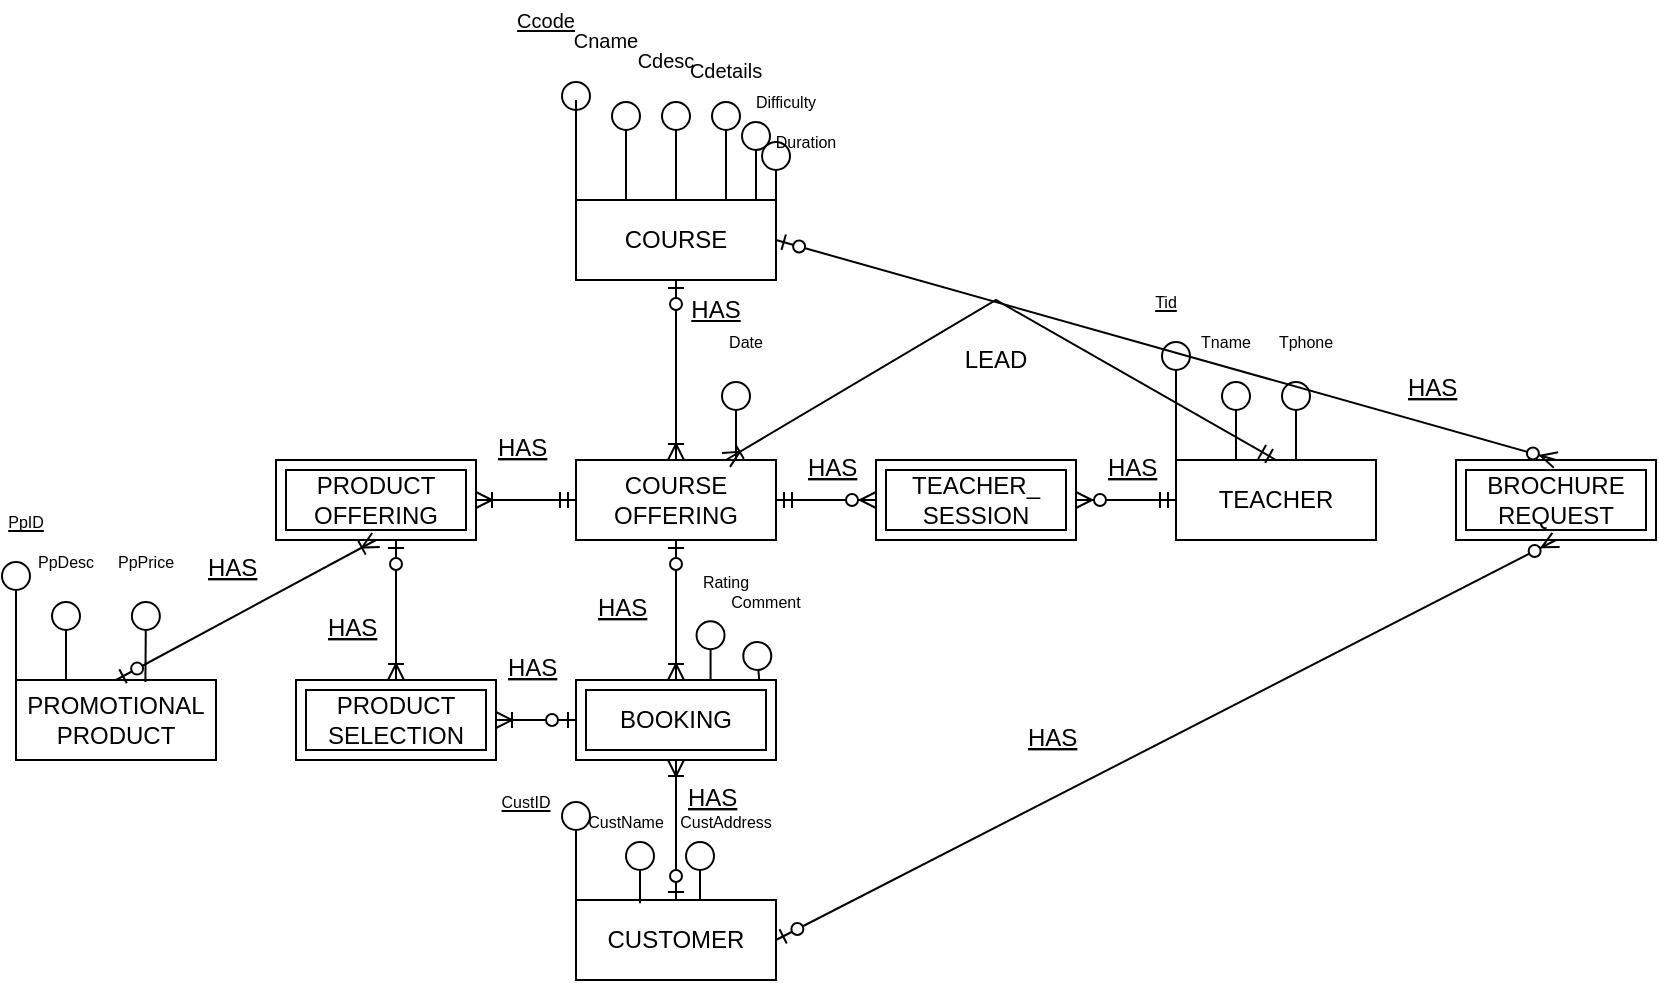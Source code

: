 <mxfile version="18.0.6" type="device"><diagram id="2zNE7DqDdJUX03U5B8g_" name="Page-1"><mxGraphModel dx="1022" dy="585" grid="1" gridSize="10" guides="1" tooltips="1" connect="1" arrows="1" fold="1" page="1" pageScale="1" pageWidth="850" pageHeight="1100" math="0" shadow="0"><root><mxCell id="0"/><mxCell id="1" parent="0"/><mxCell id="y81RCej70iWvG6NR6NQ2-1" value="COURSE" style="whiteSpace=wrap;html=1;align=center;" parent="1" vertex="1"><mxGeometry x="290" y="120" width="100" height="40" as="geometry"/></mxCell><mxCell id="y81RCej70iWvG6NR6NQ2-2" value="COURSE OFFERING" style="whiteSpace=wrap;html=1;align=center;" parent="1" vertex="1"><mxGeometry x="290" y="250" width="100" height="40" as="geometry"/></mxCell><mxCell id="y81RCej70iWvG6NR6NQ2-4" value="" style="endArrow=circle;html=1;rounded=0;startArrow=none;startFill=0;endFill=0;exitX=0;exitY=0;exitDx=0;exitDy=0;" parent="1" source="y81RCej70iWvG6NR6NQ2-1" edge="1"><mxGeometry width="50" height="50" relative="1" as="geometry"><mxPoint x="350" y="70" as="sourcePoint"/><mxPoint x="290" y="60" as="targetPoint"/><Array as="points"><mxPoint x="290" y="70"/></Array></mxGeometry></mxCell><mxCell id="y81RCej70iWvG6NR6NQ2-5" value="" style="endArrow=circle;html=1;rounded=0;startArrow=none;startFill=0;endFill=0;exitX=0.25;exitY=0;exitDx=0;exitDy=0;" parent="1" source="y81RCej70iWvG6NR6NQ2-1" edge="1"><mxGeometry width="50" height="50" relative="1" as="geometry"><mxPoint x="300" y="130" as="sourcePoint"/><mxPoint x="315" y="70" as="targetPoint"/><Array as="points"/></mxGeometry></mxCell><mxCell id="y81RCej70iWvG6NR6NQ2-6" value="" style="endArrow=circle;html=1;rounded=0;startArrow=none;startFill=0;endFill=0;exitX=0.75;exitY=0;exitDx=0;exitDy=0;" parent="1" source="y81RCej70iWvG6NR6NQ2-1" edge="1"><mxGeometry width="50" height="50" relative="1" as="geometry"><mxPoint x="325" y="130" as="sourcePoint"/><mxPoint x="365" y="70" as="targetPoint"/><Array as="points"><mxPoint x="365" y="90"/></Array></mxGeometry></mxCell><mxCell id="y81RCej70iWvG6NR6NQ2-7" value="" style="endArrow=circle;html=1;rounded=0;startArrow=none;startFill=0;endFill=0;exitX=0.5;exitY=0;exitDx=0;exitDy=0;" parent="1" source="y81RCej70iWvG6NR6NQ2-1" edge="1"><mxGeometry width="50" height="50" relative="1" as="geometry"><mxPoint x="325" y="130" as="sourcePoint"/><mxPoint x="340" y="70" as="targetPoint"/><Array as="points"/></mxGeometry></mxCell><mxCell id="y81RCej70iWvG6NR6NQ2-8" value="" style="fontSize=12;html=1;endArrow=ERoneToMany;startArrow=ERzeroToOne;rounded=0;entryX=0.5;entryY=0;entryDx=0;entryDy=0;exitX=0.5;exitY=1;exitDx=0;exitDy=0;" parent="1" source="y81RCej70iWvG6NR6NQ2-1" target="y81RCej70iWvG6NR6NQ2-2" edge="1"><mxGeometry width="100" height="100" relative="1" as="geometry"><mxPoint x="350" y="160" as="sourcePoint"/><mxPoint x="450" y="250" as="targetPoint"/></mxGeometry></mxCell><mxCell id="y81RCej70iWvG6NR6NQ2-10" value="TEACHER" style="whiteSpace=wrap;html=1;align=center;" parent="1" vertex="1"><mxGeometry x="590" y="250" width="100" height="40" as="geometry"/></mxCell><mxCell id="y81RCej70iWvG6NR6NQ2-13" value="PROMOTIONAL&lt;br&gt;PRODUCT" style="whiteSpace=wrap;html=1;align=center;" parent="1" vertex="1"><mxGeometry x="10" y="360" width="100" height="40" as="geometry"/></mxCell><mxCell id="y81RCej70iWvG6NR6NQ2-15" value="CUSTOMER" style="whiteSpace=wrap;html=1;align=center;" parent="1" vertex="1"><mxGeometry x="290" y="470" width="100" height="40" as="geometry"/></mxCell><mxCell id="y81RCej70iWvG6NR6NQ2-17" value="" style="fontSize=12;html=1;endArrow=ERzeroToMany;startArrow=ERmandOne;rounded=0;entryX=0;entryY=0.5;entryDx=0;entryDy=0;exitX=1;exitY=0.5;exitDx=0;exitDy=0;" parent="1" source="y81RCej70iWvG6NR6NQ2-2" edge="1"><mxGeometry width="100" height="100" relative="1" as="geometry"><mxPoint x="320" y="350" as="sourcePoint"/><mxPoint x="440" y="270" as="targetPoint"/></mxGeometry></mxCell><mxCell id="y81RCej70iWvG6NR6NQ2-18" value="" style="fontSize=12;html=1;endArrow=ERzeroToMany;startArrow=ERmandOne;rounded=0;exitX=0;exitY=0.5;exitDx=0;exitDy=0;entryX=1;entryY=0.5;entryDx=0;entryDy=0;" parent="1" source="y81RCej70iWvG6NR6NQ2-10" edge="1"><mxGeometry width="100" height="100" relative="1" as="geometry"><mxPoint x="320" y="350" as="sourcePoint"/><mxPoint x="540" y="270" as="targetPoint"/></mxGeometry></mxCell><mxCell id="y81RCej70iWvG6NR6NQ2-19" value="" style="fontSize=12;html=1;endArrow=ERoneToMany;startArrow=ERzeroToOne;rounded=0;entryX=0.5;entryY=0;entryDx=0;entryDy=0;exitX=0.5;exitY=1;exitDx=0;exitDy=0;" parent="1" source="y81RCej70iWvG6NR6NQ2-2" edge="1"><mxGeometry width="100" height="100" relative="1" as="geometry"><mxPoint x="320" y="350" as="sourcePoint"/><mxPoint x="340" y="360" as="targetPoint"/></mxGeometry></mxCell><mxCell id="y81RCej70iWvG6NR6NQ2-22" value="" style="fontSize=12;html=1;endArrow=ERoneToMany;startArrow=ERzeroToOne;rounded=0;entryX=0.5;entryY=1;entryDx=0;entryDy=0;exitX=0.5;exitY=0;exitDx=0;exitDy=0;" parent="1" source="y81RCej70iWvG6NR6NQ2-15" edge="1"><mxGeometry width="100" height="100" relative="1" as="geometry"><mxPoint x="450" y="480" as="sourcePoint"/><mxPoint x="340" y="400" as="targetPoint"/></mxGeometry></mxCell><mxCell id="y81RCej70iWvG6NR6NQ2-23" value="" style="fontSize=12;html=1;endArrow=ERoneToMany;startArrow=ERzeroToOne;rounded=0;exitX=0;exitY=0.5;exitDx=0;exitDy=0;entryX=1;entryY=0.5;entryDx=0;entryDy=0;" parent="1" edge="1"><mxGeometry width="100" height="100" relative="1" as="geometry"><mxPoint x="290" y="380" as="sourcePoint"/><mxPoint x="250" y="380" as="targetPoint"/></mxGeometry></mxCell><mxCell id="y81RCej70iWvG6NR6NQ2-24" value="" style="fontSize=12;html=1;endArrow=ERoneToMany;startArrow=ERzeroToOne;rounded=0;" parent="1" target="H8pEJaDWuV-0wQeMG9m_-28" edge="1"><mxGeometry width="100" height="100" relative="1" as="geometry"><mxPoint x="200" y="290" as="sourcePoint"/><mxPoint x="150" y="380" as="targetPoint"/></mxGeometry></mxCell><mxCell id="y81RCej70iWvG6NR6NQ2-27" value="&lt;span style=&quot;font-size: 10px&quot;&gt;Cdesc&lt;/span&gt;" style="text;html=1;strokeColor=none;fillColor=none;align=center;verticalAlign=middle;whiteSpace=wrap;rounded=0;" parent="1" vertex="1"><mxGeometry x="330" y="40" width="10" height="20" as="geometry"/></mxCell><mxCell id="y81RCej70iWvG6NR6NQ2-31" value="&lt;span style=&quot;font-size: 10px&quot;&gt;Cname&lt;/span&gt;" style="text;html=1;strokeColor=none;fillColor=none;align=center;verticalAlign=middle;whiteSpace=wrap;rounded=0;" parent="1" vertex="1"><mxGeometry x="300" y="30" width="10" height="20" as="geometry"/></mxCell><mxCell id="y81RCej70iWvG6NR6NQ2-33" value="&lt;span style=&quot;font-size: 10px&quot;&gt;Cdetails&lt;/span&gt;" style="text;html=1;strokeColor=none;fillColor=none;align=center;verticalAlign=middle;whiteSpace=wrap;rounded=0;" parent="1" vertex="1"><mxGeometry x="360" y="50" width="10" height="10" as="geometry"/></mxCell><mxCell id="y81RCej70iWvG6NR6NQ2-37" value="" style="endArrow=circle;html=1;rounded=0;startArrow=none;startFill=0;endFill=0;" parent="1" edge="1"><mxGeometry width="50" height="50" relative="1" as="geometry"><mxPoint x="370" y="250" as="sourcePoint"/><mxPoint x="370" y="210" as="targetPoint"/><Array as="points"/></mxGeometry></mxCell><mxCell id="y81RCej70iWvG6NR6NQ2-41" value="&lt;span style=&quot;font-size: 10px&quot;&gt;&lt;u&gt;Ccode&lt;/u&gt;&lt;/span&gt;" style="text;html=1;strokeColor=none;fillColor=none;align=center;verticalAlign=middle;whiteSpace=wrap;rounded=0;" parent="1" vertex="1"><mxGeometry x="270" y="20" width="10" height="20" as="geometry"/></mxCell><mxCell id="y81RCej70iWvG6NR6NQ2-58" value="&lt;font style=&quot;font-size: 8px;&quot;&gt;Date&lt;/font&gt;" style="text;html=1;strokeColor=none;fillColor=none;align=center;verticalAlign=middle;whiteSpace=wrap;rounded=0;" parent="1" vertex="1"><mxGeometry x="370" y="180" width="10" height="20" as="geometry"/></mxCell><mxCell id="H8pEJaDWuV-0wQeMG9m_-1" value="" style="endArrow=circle;html=1;rounded=0;startArrow=none;startFill=0;endFill=0;exitX=0;exitY=0;exitDx=0;exitDy=0;" parent="1" source="y81RCej70iWvG6NR6NQ2-10" edge="1"><mxGeometry width="50" height="50" relative="1" as="geometry"><mxPoint x="380" y="260" as="sourcePoint"/><mxPoint x="590" y="190" as="targetPoint"/><Array as="points"/></mxGeometry></mxCell><mxCell id="H8pEJaDWuV-0wQeMG9m_-2" value="" style="endArrow=circle;html=1;rounded=0;startArrow=none;startFill=0;endFill=0;" parent="1" edge="1"><mxGeometry width="50" height="50" relative="1" as="geometry"><mxPoint x="620" y="250" as="sourcePoint"/><mxPoint x="620" y="210" as="targetPoint"/><Array as="points"/></mxGeometry></mxCell><mxCell id="H8pEJaDWuV-0wQeMG9m_-3" value="&lt;font style=&quot;font-size: 8px&quot;&gt;&lt;u&gt;Tid&lt;/u&gt;&lt;/font&gt;" style="text;html=1;strokeColor=none;fillColor=none;align=center;verticalAlign=middle;whiteSpace=wrap;rounded=0;" parent="1" vertex="1"><mxGeometry x="580" y="160" width="10" height="20" as="geometry"/></mxCell><mxCell id="H8pEJaDWuV-0wQeMG9m_-5" value="&lt;font style=&quot;font-size: 8px&quot;&gt;Tname&lt;/font&gt;" style="text;html=1;strokeColor=none;fillColor=none;align=center;verticalAlign=middle;whiteSpace=wrap;rounded=0;" parent="1" vertex="1"><mxGeometry x="610" y="180" width="10" height="20" as="geometry"/></mxCell><mxCell id="H8pEJaDWuV-0wQeMG9m_-6" value="&lt;font style=&quot;font-size: 8px&quot;&gt;Tphone&lt;/font&gt;" style="text;html=1;strokeColor=none;fillColor=none;align=center;verticalAlign=middle;whiteSpace=wrap;rounded=0;" parent="1" vertex="1"><mxGeometry x="650" y="180" width="10" height="20" as="geometry"/></mxCell><mxCell id="H8pEJaDWuV-0wQeMG9m_-7" value="" style="endArrow=circle;html=1;rounded=0;startArrow=none;startFill=0;endFill=0;" parent="1" edge="1"><mxGeometry width="50" height="50" relative="1" as="geometry"><mxPoint x="650" y="250" as="sourcePoint"/><mxPoint x="650" y="210" as="targetPoint"/><Array as="points"/></mxGeometry></mxCell><mxCell id="H8pEJaDWuV-0wQeMG9m_-8" value="" style="endArrow=circle;html=1;rounded=0;startArrow=none;startFill=0;endFill=0;" parent="1" edge="1"><mxGeometry width="50" height="50" relative="1" as="geometry"><mxPoint x="290" y="470" as="sourcePoint"/><mxPoint x="290" y="420" as="targetPoint"/><Array as="points"/></mxGeometry></mxCell><mxCell id="H8pEJaDWuV-0wQeMG9m_-9" value="" style="endArrow=circle;html=1;rounded=0;startArrow=none;startFill=0;endFill=0;exitX=0.32;exitY=0.042;exitDx=0;exitDy=0;exitPerimeter=0;" parent="1" source="y81RCej70iWvG6NR6NQ2-15" edge="1"><mxGeometry width="50" height="50" relative="1" as="geometry"><mxPoint x="300" y="480" as="sourcePoint"/><mxPoint x="322" y="440" as="targetPoint"/><Array as="points"/></mxGeometry></mxCell><mxCell id="H8pEJaDWuV-0wQeMG9m_-10" value="" style="endArrow=circle;html=1;rounded=0;startArrow=none;startFill=0;endFill=0;exitX=0.62;exitY=0.008;exitDx=0;exitDy=0;exitPerimeter=0;" parent="1" source="y81RCej70iWvG6NR6NQ2-15" edge="1"><mxGeometry width="50" height="50" relative="1" as="geometry"><mxPoint x="310" y="490" as="sourcePoint"/><mxPoint x="352" y="440" as="targetPoint"/><Array as="points"/></mxGeometry></mxCell><mxCell id="H8pEJaDWuV-0wQeMG9m_-11" value="&lt;font style=&quot;font-size: 8px&quot;&gt;&lt;u&gt;CustID&lt;/u&gt;&lt;/font&gt;" style="text;html=1;strokeColor=none;fillColor=none;align=center;verticalAlign=middle;whiteSpace=wrap;rounded=0;" parent="1" vertex="1"><mxGeometry x="260" y="410" width="10" height="20" as="geometry"/></mxCell><mxCell id="H8pEJaDWuV-0wQeMG9m_-12" value="&lt;span style=&quot;font-size: 8px;&quot;&gt;CustName&lt;/span&gt;" style="text;html=1;strokeColor=none;fillColor=none;align=center;verticalAlign=middle;whiteSpace=wrap;rounded=0;" parent="1" vertex="1"><mxGeometry x="310" y="420" width="10" height="20" as="geometry"/></mxCell><mxCell id="H8pEJaDWuV-0wQeMG9m_-13" value="&lt;font style=&quot;font-size: 8px&quot;&gt;CustAddress&lt;/font&gt;" style="text;html=1;strokeColor=none;fillColor=none;align=center;verticalAlign=middle;whiteSpace=wrap;rounded=0;" parent="1" vertex="1"><mxGeometry x="360" y="420" width="10" height="20" as="geometry"/></mxCell><mxCell id="H8pEJaDWuV-0wQeMG9m_-14" value="" style="endArrow=circle;html=1;rounded=0;startArrow=none;startFill=0;endFill=0;exitX=0;exitY=0;exitDx=0;exitDy=0;" parent="1" source="y81RCej70iWvG6NR6NQ2-13" edge="1"><mxGeometry width="50" height="50" relative="1" as="geometry"><mxPoint x="300" y="480" as="sourcePoint"/><mxPoint x="10" y="300" as="targetPoint"/><Array as="points"/></mxGeometry></mxCell><mxCell id="H8pEJaDWuV-0wQeMG9m_-15" value="" style="endArrow=circle;html=1;rounded=0;startArrow=none;startFill=0;endFill=0;exitX=0.25;exitY=0;exitDx=0;exitDy=0;" parent="1" source="y81RCej70iWvG6NR6NQ2-13" edge="1"><mxGeometry width="50" height="50" relative="1" as="geometry"><mxPoint x="20" y="370" as="sourcePoint"/><mxPoint x="35" y="320" as="targetPoint"/><Array as="points"/></mxGeometry></mxCell><mxCell id="H8pEJaDWuV-0wQeMG9m_-16" value="" style="endArrow=circle;html=1;rounded=0;startArrow=none;startFill=0;endFill=0;exitX=0.647;exitY=0.025;exitDx=0;exitDy=0;exitPerimeter=0;" parent="1" source="y81RCej70iWvG6NR6NQ2-13" edge="1"><mxGeometry width="50" height="50" relative="1" as="geometry"><mxPoint x="20" y="370" as="sourcePoint"/><mxPoint x="75" y="320" as="targetPoint"/><Array as="points"/></mxGeometry></mxCell><mxCell id="H8pEJaDWuV-0wQeMG9m_-17" value="&lt;span style=&quot;font-size: 8px;&quot;&gt;&lt;u&gt;PpID&lt;/u&gt;&lt;/span&gt;" style="text;html=1;strokeColor=none;fillColor=none;align=center;verticalAlign=middle;whiteSpace=wrap;rounded=0;" parent="1" vertex="1"><mxGeometry x="10" y="270" width="10" height="20" as="geometry"/></mxCell><mxCell id="H8pEJaDWuV-0wQeMG9m_-18" value="&lt;span style=&quot;font-size: 8px;&quot;&gt;PpDesc&lt;/span&gt;" style="text;html=1;strokeColor=none;fillColor=none;align=center;verticalAlign=middle;whiteSpace=wrap;rounded=0;" parent="1" vertex="1"><mxGeometry x="30" y="290" width="10" height="20" as="geometry"/></mxCell><mxCell id="H8pEJaDWuV-0wQeMG9m_-20" value="&lt;span style=&quot;font-size: 8px;&quot;&gt;PpPrice&lt;/span&gt;" style="text;html=1;strokeColor=none;fillColor=none;align=center;verticalAlign=middle;whiteSpace=wrap;rounded=0;" parent="1" vertex="1"><mxGeometry x="70" y="290" width="10" height="20" as="geometry"/></mxCell><mxCell id="H8pEJaDWuV-0wQeMG9m_-21" value="" style="endArrow=circle;html=1;rounded=0;startArrow=none;startFill=0;endFill=0;exitX=0.673;exitY=0.1;exitDx=0;exitDy=0;entryX=-0.274;entryY=1.481;entryDx=0;entryDy=0;entryPerimeter=0;exitPerimeter=0;" parent="1" source="H8pEJaDWuV-0wQeMG9m_-32" target="H8pEJaDWuV-0wQeMG9m_-25" edge="1"><mxGeometry width="50" height="50" relative="1" as="geometry"><mxPoint x="440" y="360" as="sourcePoint"/><mxPoint x="440" y="320" as="targetPoint"/><Array as="points"/></mxGeometry></mxCell><mxCell id="H8pEJaDWuV-0wQeMG9m_-22" value="" style="endArrow=circle;html=1;rounded=0;startArrow=none;startFill=0;endFill=0;exitX=0.918;exitY=0.065;exitDx=0;exitDy=0;exitPerimeter=0;" parent="1" source="H8pEJaDWuV-0wQeMG9m_-32" edge="1"><mxGeometry width="50" height="50" relative="1" as="geometry"><mxPoint x="470" y="360" as="sourcePoint"/><mxPoint x="380" y="340" as="targetPoint"/><Array as="points"/></mxGeometry></mxCell><mxCell id="H8pEJaDWuV-0wQeMG9m_-25" value="&lt;font style=&quot;font-size: 8px&quot;&gt;Rating&lt;/font&gt;" style="text;html=1;strokeColor=none;fillColor=none;align=center;verticalAlign=middle;whiteSpace=wrap;rounded=0;" parent="1" vertex="1"><mxGeometry x="360" y="300" width="10" height="20" as="geometry"/></mxCell><mxCell id="H8pEJaDWuV-0wQeMG9m_-26" value="&lt;font style=&quot;font-size: 8px&quot;&gt;Comment&lt;/font&gt;" style="text;html=1;strokeColor=none;fillColor=none;align=center;verticalAlign=middle;whiteSpace=wrap;rounded=0;" parent="1" vertex="1"><mxGeometry x="380" y="310" width="10" height="20" as="geometry"/></mxCell><mxCell id="H8pEJaDWuV-0wQeMG9m_-28" value="PRODUCT&lt;br&gt;SELECTION" style="shape=ext;margin=3;double=1;whiteSpace=wrap;html=1;align=center;" parent="1" vertex="1"><mxGeometry x="150" y="360" width="100" height="40" as="geometry"/></mxCell><mxCell id="H8pEJaDWuV-0wQeMG9m_-30" value="TEACHER_&lt;br&gt;SESSION" style="shape=ext;margin=3;double=1;whiteSpace=wrap;html=1;align=center;" parent="1" vertex="1"><mxGeometry x="440" y="250" width="100" height="40" as="geometry"/></mxCell><mxCell id="H8pEJaDWuV-0wQeMG9m_-31" value="" style="fontSize=12;html=1;endArrow=ERoneToMany;startArrow=ERmandOne;rounded=0;entryX=0.75;entryY=0;entryDx=0;entryDy=0;" parent="1" target="y81RCej70iWvG6NR6NQ2-2" edge="1"><mxGeometry width="100" height="100" relative="1" as="geometry"><mxPoint x="640" y="250" as="sourcePoint"/><mxPoint x="480" y="350" as="targetPoint"/><Array as="points"><mxPoint x="500" y="170"/></Array></mxGeometry></mxCell><mxCell id="H8pEJaDWuV-0wQeMG9m_-32" value="BOOKING" style="shape=ext;margin=3;double=1;whiteSpace=wrap;html=1;align=center;" parent="1" vertex="1"><mxGeometry x="290" y="360" width="100" height="40" as="geometry"/></mxCell><mxCell id="H8pEJaDWuV-0wQeMG9m_-33" value="PRODUCT OFFERING" style="shape=ext;margin=3;double=1;whiteSpace=wrap;html=1;align=center;" parent="1" vertex="1"><mxGeometry x="140" y="250" width="100" height="40" as="geometry"/></mxCell><mxCell id="H8pEJaDWuV-0wQeMG9m_-39" value="" style="fontSize=12;html=1;endArrow=ERoneToMany;startArrow=ERmandOne;rounded=0;exitX=0;exitY=0.5;exitDx=0;exitDy=0;entryX=1;entryY=0.5;entryDx=0;entryDy=0;" parent="1" source="y81RCej70iWvG6NR6NQ2-2" target="H8pEJaDWuV-0wQeMG9m_-33" edge="1"><mxGeometry width="100" height="100" relative="1" as="geometry"><mxPoint x="290" y="280" as="sourcePoint"/><mxPoint x="240" y="280" as="targetPoint"/></mxGeometry></mxCell><mxCell id="H8pEJaDWuV-0wQeMG9m_-47" value="HAS" style="text;strokeColor=none;fillColor=none;spacingLeft=4;spacingRight=4;overflow=hidden;rotatable=0;points=[[0,0.5],[1,0.5]];portConstraint=eastwest;fontSize=12;fontStyle=4" parent="1" vertex="1"><mxGeometry x="100" y="290" width="40" height="30" as="geometry"/></mxCell><mxCell id="H8pEJaDWuV-0wQeMG9m_-48" value="HAS" style="text;strokeColor=none;fillColor=none;spacingLeft=4;spacingRight=4;overflow=hidden;rotatable=0;points=[[0,0.5],[1,0.5]];portConstraint=eastwest;fontSize=12;fontStyle=4" parent="1" vertex="1"><mxGeometry x="245" y="230" width="40" height="30" as="geometry"/></mxCell><mxCell id="H8pEJaDWuV-0wQeMG9m_-49" value="HAS" style="text;strokeColor=none;fillColor=none;spacingLeft=4;spacingRight=4;overflow=hidden;rotatable=0;points=[[0,0.5],[1,0.5]];portConstraint=eastwest;fontSize=12;fontStyle=4" parent="1" vertex="1"><mxGeometry x="340" y="405" width="40" height="30" as="geometry"/></mxCell><mxCell id="H8pEJaDWuV-0wQeMG9m_-50" value="HAS" style="text;strokeColor=none;fillColor=none;spacingLeft=4;spacingRight=4;overflow=hidden;rotatable=0;points=[[0,0.5],[1,0.5]];portConstraint=eastwest;fontSize=12;fontStyle=4" parent="1" vertex="1"><mxGeometry x="295" y="310" width="40" height="30" as="geometry"/></mxCell><mxCell id="H8pEJaDWuV-0wQeMG9m_-51" value="HAS" style="text;strokeColor=none;fillColor=none;spacingLeft=4;spacingRight=4;overflow=hidden;rotatable=0;points=[[0,0.5],[1,0.5]];portConstraint=eastwest;fontSize=12;fontStyle=4" parent="1" vertex="1"><mxGeometry x="160" y="320" width="40" height="30" as="geometry"/></mxCell><mxCell id="H8pEJaDWuV-0wQeMG9m_-52" value="HAS" style="text;strokeColor=none;fillColor=none;spacingLeft=4;spacingRight=4;overflow=hidden;rotatable=0;points=[[0,0.5],[1,0.5]];portConstraint=eastwest;fontSize=12;fontStyle=4" parent="1" vertex="1"><mxGeometry x="250" y="340" width="40" height="30" as="geometry"/></mxCell><mxCell id="H8pEJaDWuV-0wQeMG9m_-53" value="HAS" style="text;strokeColor=none;fillColor=none;spacingLeft=4;spacingRight=4;overflow=hidden;rotatable=0;points=[[0,0.5],[1,0.5]];portConstraint=eastwest;fontSize=12;fontStyle=4" parent="1" vertex="1"><mxGeometry x="550" y="240" width="40" height="30" as="geometry"/></mxCell><mxCell id="H8pEJaDWuV-0wQeMG9m_-54" value="HAS" style="text;strokeColor=none;fillColor=none;spacingLeft=4;spacingRight=4;overflow=hidden;rotatable=0;points=[[0,0.5],[1,0.5]];portConstraint=eastwest;fontSize=12;fontStyle=4" parent="1" vertex="1"><mxGeometry x="400" y="240" width="40" height="30" as="geometry"/></mxCell><mxCell id="A3rt2F9QzDW4sxJJBu7n-1" value="&lt;u&gt;HAS&lt;/u&gt;" style="text;html=1;strokeColor=none;fillColor=none;align=center;verticalAlign=middle;whiteSpace=wrap;rounded=0;" parent="1" vertex="1"><mxGeometry x="330" y="160" width="60" height="30" as="geometry"/></mxCell><mxCell id="exivaEQNLlOzbUhceXlR-1" value="LEAD" style="text;html=1;strokeColor=none;fillColor=none;align=center;verticalAlign=middle;whiteSpace=wrap;rounded=0;" parent="1" vertex="1"><mxGeometry x="470" y="185" width="60" height="30" as="geometry"/></mxCell><mxCell id="jALf_cJA8bGsp-4AA10D-1" value="BROCHURE REQUEST" style="shape=ext;margin=3;double=1;whiteSpace=wrap;html=1;align=center;" parent="1" vertex="1"><mxGeometry x="730" y="250" width="100" height="40" as="geometry"/></mxCell><mxCell id="jALf_cJA8bGsp-4AA10D-3" value="" style="fontSize=12;html=1;endArrow=ERzeroToMany;startArrow=ERzeroToOne;rounded=0;exitX=1;exitY=0.5;exitDx=0;exitDy=0;entryX=0.5;entryY=0;entryDx=0;entryDy=0;" parent="1" source="y81RCej70iWvG6NR6NQ2-1" target="jALf_cJA8bGsp-4AA10D-1" edge="1"><mxGeometry width="100" height="100" relative="1" as="geometry"><mxPoint x="530" y="390" as="sourcePoint"/><mxPoint x="630" y="290" as="targetPoint"/></mxGeometry></mxCell><mxCell id="jALf_cJA8bGsp-4AA10D-5" value="" style="fontSize=12;html=1;endArrow=ERzeroToMany;startArrow=ERzeroToOne;rounded=0;entryX=0.5;entryY=1;entryDx=0;entryDy=0;exitX=1;exitY=0.5;exitDx=0;exitDy=0;" parent="1" source="y81RCej70iWvG6NR6NQ2-15" target="jALf_cJA8bGsp-4AA10D-1" edge="1"><mxGeometry width="100" height="100" relative="1" as="geometry"><mxPoint x="530" y="390" as="sourcePoint"/><mxPoint x="630" y="290" as="targetPoint"/></mxGeometry></mxCell><mxCell id="jALf_cJA8bGsp-4AA10D-6" value="HAS" style="text;strokeColor=none;fillColor=none;spacingLeft=4;spacingRight=4;overflow=hidden;rotatable=0;points=[[0,0.5],[1,0.5]];portConstraint=eastwest;fontSize=12;fontStyle=4" parent="1" vertex="1"><mxGeometry x="700" y="200" width="40" height="30" as="geometry"/></mxCell><mxCell id="jALf_cJA8bGsp-4AA10D-7" value="HAS" style="text;strokeColor=none;fillColor=none;spacingLeft=4;spacingRight=4;overflow=hidden;rotatable=0;points=[[0,0.5],[1,0.5]];portConstraint=eastwest;fontSize=12;fontStyle=4" parent="1" vertex="1"><mxGeometry x="510" y="375" width="40" height="30" as="geometry"/></mxCell><mxCell id="CiseUMb66IjLrurJlShX-1" value="" style="fontSize=12;html=1;endArrow=ERoneToMany;startArrow=ERzeroToOne;rounded=0;entryX=0.5;entryY=1;entryDx=0;entryDy=0;exitX=0.5;exitY=0;exitDx=0;exitDy=0;" parent="1" source="y81RCej70iWvG6NR6NQ2-13" target="H8pEJaDWuV-0wQeMG9m_-33" edge="1"><mxGeometry width="100" height="100" relative="1" as="geometry"><mxPoint x="120" y="390" as="sourcePoint"/><mxPoint x="160" y="390" as="targetPoint"/></mxGeometry></mxCell><mxCell id="tP6fNIHO0bKompyZGzmL-1" value="" style="endArrow=circle;html=1;rounded=0;startArrow=none;startFill=0;endFill=0;" edge="1" parent="1"><mxGeometry width="50" height="50" relative="1" as="geometry"><mxPoint x="380" y="120" as="sourcePoint"/><mxPoint x="380" y="80" as="targetPoint"/><Array as="points"/></mxGeometry></mxCell><mxCell id="tP6fNIHO0bKompyZGzmL-2" value="&lt;font style=&quot;font-size: 8px;&quot;&gt;Difficulty&lt;/font&gt;" style="text;html=1;strokeColor=none;fillColor=none;align=center;verticalAlign=middle;whiteSpace=wrap;rounded=0;" vertex="1" parent="1"><mxGeometry x="390" y="60" width="10" height="20" as="geometry"/></mxCell><mxCell id="tP6fNIHO0bKompyZGzmL-4" value="" style="endArrow=circle;html=1;rounded=0;startArrow=none;startFill=0;endFill=0;" edge="1" parent="1"><mxGeometry width="50" height="50" relative="1" as="geometry"><mxPoint x="390" y="130" as="sourcePoint"/><mxPoint x="390" y="90" as="targetPoint"/><Array as="points"/></mxGeometry></mxCell><mxCell id="tP6fNIHO0bKompyZGzmL-5" value="&lt;font style=&quot;font-size: 8px;&quot;&gt;Duration&lt;/font&gt;" style="text;html=1;strokeColor=none;fillColor=none;align=center;verticalAlign=middle;whiteSpace=wrap;rounded=0;" vertex="1" parent="1"><mxGeometry x="400" y="80" width="10" height="20" as="geometry"/></mxCell></root></mxGraphModel></diagram></mxfile>